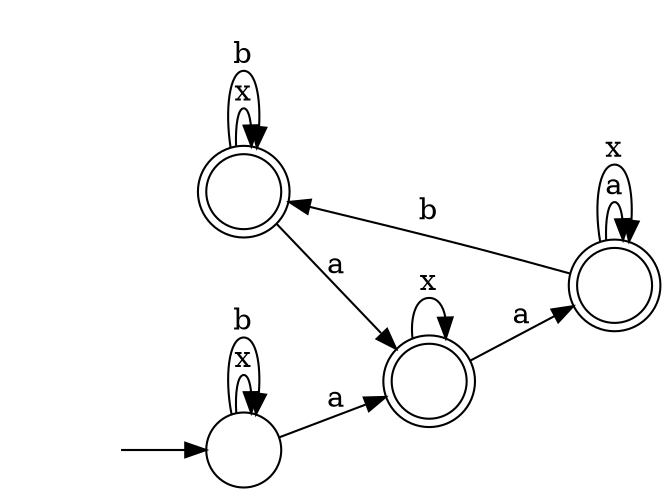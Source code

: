 digraph Automaton {
  rankdir = LR;
  0 [shape=doublecircle,label=""];
  0 -> 3 [label="a"]
  0 -> 0 [label="x"]
  0 -> 0 [label="b"]
  1 [shape=doublecircle,label=""];
  1 -> 1 [label="a"]
  1 -> 1 [label="x"]
  1 -> 0 [label="b"]
  2 [shape=circle,label=""];
  initial [shape=plaintext,label=""];
  initial -> 2
  2 -> 3 [label="a"]
  2 -> 2 [label="x"]
  2 -> 2 [label="b"]
  3 [shape=doublecircle,label=""];
  3 -> 1 [label="a"]
  3 -> 3 [label="x"]
}
